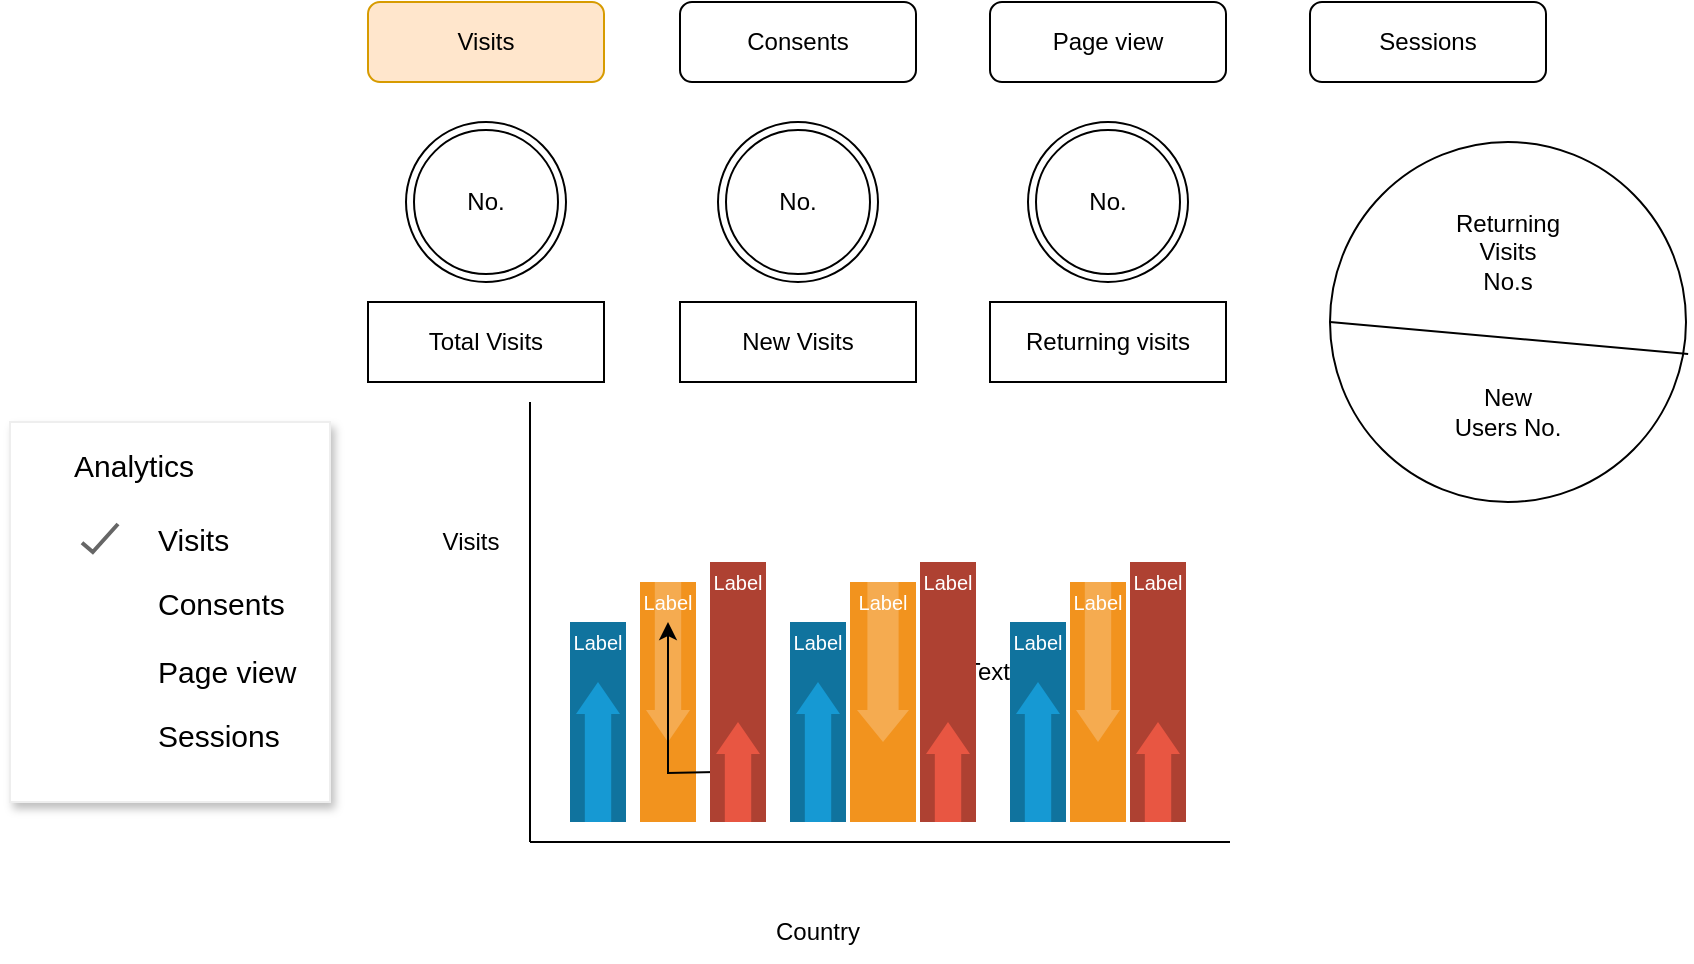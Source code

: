 <mxfile version="16.4.7" type="device" pages="4"><diagram id="qNLjuiY_S46q3vcU5yA_" name="Page-1"><mxGraphModel dx="1718" dy="482" grid="1" gridSize="10" guides="1" tooltips="1" connect="1" arrows="1" fold="1" page="1" pageScale="1" pageWidth="850" pageHeight="1100" math="0" shadow="0"><root><mxCell id="0"/><mxCell id="1" parent="0"/><mxCell id="T9dUqOHy1t84YRWEOzDS-6" value="Total Visits" style="rounded=0;whiteSpace=wrap;html=1;" parent="1" vertex="1"><mxGeometry x="129" y="190" width="118" height="40" as="geometry"/></mxCell><mxCell id="T9dUqOHy1t84YRWEOzDS-7" value="New Visits" style="rounded=0;whiteSpace=wrap;html=1;" parent="1" vertex="1"><mxGeometry x="285" y="190" width="118" height="40" as="geometry"/></mxCell><mxCell id="T9dUqOHy1t84YRWEOzDS-8" value="Returning visits" style="rounded=0;whiteSpace=wrap;html=1;" parent="1" vertex="1"><mxGeometry x="440" y="190" width="118" height="40" as="geometry"/></mxCell><mxCell id="T9dUqOHy1t84YRWEOzDS-22" value="Visits" style="rounded=1;whiteSpace=wrap;html=1;labelBackgroundColor=none;fillColor=#ffe6cc;strokeColor=#d79b00;" parent="1" vertex="1"><mxGeometry x="129" y="40" width="118" height="40" as="geometry"/></mxCell><mxCell id="T9dUqOHy1t84YRWEOzDS-23" value="Consents" style="rounded=1;whiteSpace=wrap;html=1;labelBackgroundColor=none;" parent="1" vertex="1"><mxGeometry x="285" y="40" width="118" height="40" as="geometry"/></mxCell><mxCell id="T9dUqOHy1t84YRWEOzDS-24" value="Page view" style="rounded=1;whiteSpace=wrap;html=1;labelBackgroundColor=none;" parent="1" vertex="1"><mxGeometry x="440" y="40" width="118" height="40" as="geometry"/></mxCell><mxCell id="T9dUqOHy1t84YRWEOzDS-25" value="Sessions" style="rounded=1;whiteSpace=wrap;html=1;labelBackgroundColor=none;" parent="1" vertex="1"><mxGeometry x="600" y="40" width="118" height="40" as="geometry"/></mxCell><mxCell id="T9dUqOHy1t84YRWEOzDS-64" value="" style="fillColor=#10739E;strokeColor=none;labelBackgroundColor=none;" parent="1" vertex="1"><mxGeometry x="230" y="350" width="28" height="100" as="geometry"/></mxCell><mxCell id="T9dUqOHy1t84YRWEOzDS-65" value="" style="shape=mxgraph.arrows2.arrow;dy=0.4;dx=16;notch=0;direction=north;fillColor=#1699D3;strokeColor=none;labelBackgroundColor=none;" parent="T9dUqOHy1t84YRWEOzDS-64" vertex="1"><mxGeometry x="3" y="30" width="22" height="70" as="geometry"/></mxCell><mxCell id="T9dUqOHy1t84YRWEOzDS-66" value="Label" style="text;html=1;align=center;verticalAlign=middle;whiteSpace=wrap;fontColor=#FFFFFF;fontSize=10;labelBackgroundColor=none;" parent="T9dUqOHy1t84YRWEOzDS-64" vertex="1"><mxGeometry width="28" height="20" as="geometry"/></mxCell><mxCell id="T9dUqOHy1t84YRWEOzDS-67" value="" style="fillColor=#F2931E;strokeColor=none;labelBackgroundColor=none;" parent="1" vertex="1"><mxGeometry x="265" y="330" width="28" height="120" as="geometry"/></mxCell><mxCell id="T9dUqOHy1t84YRWEOzDS-68" value="" style="shape=mxgraph.arrows2.arrow;dy=0.4;dx=16;notch=0;direction=south;fillColor=#F5AB50;strokeColor=none;labelBackgroundColor=none;" parent="T9dUqOHy1t84YRWEOzDS-67" vertex="1"><mxGeometry x="3" width="22" height="80" as="geometry"/></mxCell><mxCell id="T9dUqOHy1t84YRWEOzDS-69" value="Label" style="text;html=1;align=center;verticalAlign=middle;whiteSpace=wrap;fontColor=#FFFFFF;fontSize=10;labelBackgroundColor=none;" parent="T9dUqOHy1t84YRWEOzDS-67" vertex="1"><mxGeometry width="28" height="20" as="geometry"/></mxCell><mxCell id="T9dUqOHy1t84YRWEOzDS-79" value="" style="fillColor=#10739E;strokeColor=none;labelBackgroundColor=none;" parent="1" vertex="1"><mxGeometry x="230" y="350" width="28" height="100" as="geometry"/></mxCell><mxCell id="T9dUqOHy1t84YRWEOzDS-80" value="" style="shape=mxgraph.arrows2.arrow;dy=0.4;dx=16;notch=0;direction=north;fillColor=#1699D3;strokeColor=none;labelBackgroundColor=none;" parent="T9dUqOHy1t84YRWEOzDS-79" vertex="1"><mxGeometry x="3" y="30" width="22" height="70" as="geometry"/></mxCell><mxCell id="T9dUqOHy1t84YRWEOzDS-81" value="Label" style="text;html=1;align=center;verticalAlign=middle;whiteSpace=wrap;fontColor=#FFFFFF;fontSize=10;labelBackgroundColor=none;" parent="T9dUqOHy1t84YRWEOzDS-79" vertex="1"><mxGeometry width="28" height="20" as="geometry"/></mxCell><mxCell id="T9dUqOHy1t84YRWEOzDS-82" value="" style="fillColor=#F2931E;strokeColor=none;labelBackgroundColor=none;" parent="1" vertex="1"><mxGeometry x="265" y="330" width="28" height="120" as="geometry"/></mxCell><mxCell id="T9dUqOHy1t84YRWEOzDS-83" value="" style="shape=mxgraph.arrows2.arrow;dy=0.4;dx=16;notch=0;direction=south;fillColor=#F5AB50;strokeColor=none;labelBackgroundColor=none;" parent="T9dUqOHy1t84YRWEOzDS-82" vertex="1"><mxGeometry x="3" width="22" height="80" as="geometry"/></mxCell><mxCell id="T9dUqOHy1t84YRWEOzDS-84" value="Label" style="text;html=1;align=center;verticalAlign=middle;whiteSpace=wrap;fontColor=#FFFFFF;fontSize=10;labelBackgroundColor=none;" parent="T9dUqOHy1t84YRWEOzDS-82" vertex="1"><mxGeometry width="28" height="20" as="geometry"/></mxCell><mxCell id="T9dUqOHy1t84YRWEOzDS-94" value="" style="fillColor=#10739E;strokeColor=none;labelBackgroundColor=none;" parent="1" vertex="1"><mxGeometry x="340" y="350" width="28" height="100" as="geometry"/></mxCell><mxCell id="T9dUqOHy1t84YRWEOzDS-95" value="" style="shape=mxgraph.arrows2.arrow;dy=0.4;dx=16;notch=0;direction=north;fillColor=#1699D3;strokeColor=none;labelBackgroundColor=none;" parent="T9dUqOHy1t84YRWEOzDS-94" vertex="1"><mxGeometry x="3" y="30" width="22" height="70" as="geometry"/></mxCell><mxCell id="T9dUqOHy1t84YRWEOzDS-96" value="Label" style="text;html=1;align=center;verticalAlign=middle;whiteSpace=wrap;fontColor=#FFFFFF;fontSize=10;labelBackgroundColor=none;" parent="T9dUqOHy1t84YRWEOzDS-94" vertex="1"><mxGeometry width="28" height="20" as="geometry"/></mxCell><mxCell id="T9dUqOHy1t84YRWEOzDS-97" value="" style="fillColor=#F2931E;strokeColor=none;labelBackgroundColor=none;" parent="1" vertex="1"><mxGeometry x="370" y="330" width="33" height="120" as="geometry"/></mxCell><mxCell id="T9dUqOHy1t84YRWEOzDS-98" value="" style="shape=mxgraph.arrows2.arrow;dy=0.4;dx=16;notch=0;direction=south;fillColor=#F5AB50;strokeColor=none;labelBackgroundColor=none;" parent="T9dUqOHy1t84YRWEOzDS-97" vertex="1"><mxGeometry x="3.5" width="26" height="80" as="geometry"/></mxCell><mxCell id="T9dUqOHy1t84YRWEOzDS-99" value="Label" style="text;html=1;align=center;verticalAlign=middle;whiteSpace=wrap;fontColor=#FFFFFF;fontSize=10;labelBackgroundColor=none;" parent="T9dUqOHy1t84YRWEOzDS-97" vertex="1"><mxGeometry width="33" height="20" as="geometry"/></mxCell><mxCell id="T9dUqOHy1t84YRWEOzDS-130" value="" style="edgeStyle=orthogonalEdgeStyle;rounded=0;orthogonalLoop=1;jettySize=auto;html=1;" parent="1" target="T9dUqOHy1t84YRWEOzDS-84" edge="1"><mxGeometry relative="1" as="geometry"><mxPoint x="303" y="425" as="sourcePoint"/></mxGeometry></mxCell><mxCell id="T9dUqOHy1t84YRWEOzDS-132" value="" style="fillColor=#10739E;strokeColor=none;labelBackgroundColor=none;" parent="1" vertex="1"><mxGeometry x="450" y="350" width="28" height="100" as="geometry"/></mxCell><mxCell id="T9dUqOHy1t84YRWEOzDS-133" value="" style="shape=mxgraph.arrows2.arrow;dy=0.4;dx=16;notch=0;direction=north;fillColor=#1699D3;strokeColor=none;labelBackgroundColor=none;" parent="T9dUqOHy1t84YRWEOzDS-132" vertex="1"><mxGeometry x="3" y="30" width="22" height="70" as="geometry"/></mxCell><mxCell id="T9dUqOHy1t84YRWEOzDS-134" value="Label" style="text;html=1;align=center;verticalAlign=middle;whiteSpace=wrap;fontColor=#FFFFFF;fontSize=10;labelBackgroundColor=none;" parent="T9dUqOHy1t84YRWEOzDS-132" vertex="1"><mxGeometry width="28" height="20" as="geometry"/></mxCell><mxCell id="T9dUqOHy1t84YRWEOzDS-135" value="" style="fillColor=#F2931E;strokeColor=none;labelBackgroundColor=none;" parent="1" vertex="1"><mxGeometry x="480" y="330" width="28" height="120" as="geometry"/></mxCell><mxCell id="T9dUqOHy1t84YRWEOzDS-136" value="" style="shape=mxgraph.arrows2.arrow;dy=0.4;dx=16;notch=0;direction=south;fillColor=#F5AB50;strokeColor=none;labelBackgroundColor=none;" parent="T9dUqOHy1t84YRWEOzDS-135" vertex="1"><mxGeometry x="3" width="22" height="80" as="geometry"/></mxCell><mxCell id="T9dUqOHy1t84YRWEOzDS-137" value="Label" style="text;html=1;align=center;verticalAlign=middle;whiteSpace=wrap;fontColor=#FFFFFF;fontSize=10;labelBackgroundColor=none;" parent="T9dUqOHy1t84YRWEOzDS-135" vertex="1"><mxGeometry width="28" height="20" as="geometry"/></mxCell><mxCell id="T9dUqOHy1t84YRWEOzDS-147" value="" style="endArrow=none;html=1;rounded=0;" parent="1" edge="1"><mxGeometry width="50" height="50" relative="1" as="geometry"><mxPoint x="560" y="460" as="sourcePoint"/><mxPoint x="210" y="460" as="targetPoint"/></mxGeometry></mxCell><mxCell id="T9dUqOHy1t84YRWEOzDS-148" value="" style="endArrow=none;html=1;rounded=0;" parent="1" edge="1"><mxGeometry width="50" height="50" relative="1" as="geometry"><mxPoint x="210" y="460" as="sourcePoint"/><mxPoint x="210" y="240" as="targetPoint"/></mxGeometry></mxCell><mxCell id="T9dUqOHy1t84YRWEOzDS-149" value="Text" style="text;html=1;strokeColor=none;fillColor=none;align=center;verticalAlign=middle;whiteSpace=wrap;rounded=0;labelBackgroundColor=none;" parent="1" vertex="1"><mxGeometry x="410" y="360" width="58" height="30" as="geometry"/></mxCell><mxCell id="T9dUqOHy1t84YRWEOzDS-150" value="Visits" style="text;html=1;align=center;verticalAlign=middle;resizable=0;points=[];autosize=1;strokeColor=none;fillColor=none;" parent="1" vertex="1"><mxGeometry x="160" y="300" width="40" height="20" as="geometry"/></mxCell><mxCell id="T9dUqOHy1t84YRWEOzDS-152" value="Country" style="text;html=1;strokeColor=none;fillColor=none;align=center;verticalAlign=middle;whiteSpace=wrap;rounded=0;labelBackgroundColor=none;" parent="1" vertex="1"><mxGeometry x="325" y="490" width="58" height="30" as="geometry"/></mxCell><mxCell id="T9dUqOHy1t84YRWEOzDS-164" value="" style="fillColor=#AE4132;strokeColor=none;labelBackgroundColor=none;" parent="1" vertex="1"><mxGeometry x="300" y="320" width="28" height="130" as="geometry"/></mxCell><mxCell id="T9dUqOHy1t84YRWEOzDS-165" value="" style="shape=mxgraph.arrows2.arrow;dy=0.4;dx=16;notch=0;direction=north;fillColor=#E85642;strokeColor=none;labelBackgroundColor=none;" parent="T9dUqOHy1t84YRWEOzDS-164" vertex="1"><mxGeometry x="3" y="80" width="22" height="50" as="geometry"/></mxCell><mxCell id="T9dUqOHy1t84YRWEOzDS-166" value="Label" style="text;html=1;align=center;verticalAlign=middle;whiteSpace=wrap;fontColor=#FFFFFF;fontSize=10;labelBackgroundColor=none;" parent="T9dUqOHy1t84YRWEOzDS-164" vertex="1"><mxGeometry width="28" height="20" as="geometry"/></mxCell><mxCell id="T9dUqOHy1t84YRWEOzDS-173" value="" style="fillColor=#AE4132;strokeColor=none;labelBackgroundColor=none;" parent="1" vertex="1"><mxGeometry x="405" y="320" width="28" height="130" as="geometry"/></mxCell><mxCell id="T9dUqOHy1t84YRWEOzDS-174" value="" style="shape=mxgraph.arrows2.arrow;dy=0.4;dx=16;notch=0;direction=north;fillColor=#E85642;strokeColor=none;labelBackgroundColor=none;" parent="T9dUqOHy1t84YRWEOzDS-173" vertex="1"><mxGeometry x="3" y="80" width="22" height="50" as="geometry"/></mxCell><mxCell id="T9dUqOHy1t84YRWEOzDS-175" value="Label" style="text;html=1;align=center;verticalAlign=middle;whiteSpace=wrap;fontColor=#FFFFFF;fontSize=10;labelBackgroundColor=none;" parent="T9dUqOHy1t84YRWEOzDS-173" vertex="1"><mxGeometry width="28" height="20" as="geometry"/></mxCell><mxCell id="T9dUqOHy1t84YRWEOzDS-178" value="" style="fillColor=#AE4132;strokeColor=none;labelBackgroundColor=none;" parent="1" vertex="1"><mxGeometry x="510" y="320" width="28" height="130" as="geometry"/></mxCell><mxCell id="T9dUqOHy1t84YRWEOzDS-179" value="" style="shape=mxgraph.arrows2.arrow;dy=0.4;dx=16;notch=0;direction=north;fillColor=#E85642;strokeColor=none;labelBackgroundColor=none;" parent="T9dUqOHy1t84YRWEOzDS-178" vertex="1"><mxGeometry x="3" y="80" width="22" height="50" as="geometry"/></mxCell><mxCell id="T9dUqOHy1t84YRWEOzDS-180" value="Label" style="text;html=1;align=center;verticalAlign=middle;whiteSpace=wrap;fontColor=#FFFFFF;fontSize=10;labelBackgroundColor=none;" parent="T9dUqOHy1t84YRWEOzDS-178" vertex="1"><mxGeometry width="28" height="20" as="geometry"/></mxCell><mxCell id="YTB6PtDhyG6Cw8jRlW8O-1" value="" style="shape=rect;strokeColor=#eeeeee;fillColor=#ffffff;shadow=1;perimeter=none;rounded=0;" vertex="1" parent="1"><mxGeometry x="-50" y="250" width="160" height="190" as="geometry"/></mxCell><mxCell id="YTB6PtDhyG6Cw8jRlW8O-2" value="Analytics" style="text;verticalAlign=middle;fontSize=15;spacing=16;spacingLeft=16;resizeWidth=1;perimeter=none;rounded=0;" vertex="1" parent="YTB6PtDhyG6Cw8jRlW8O-1"><mxGeometry width="160" height="42" relative="1" as="geometry"/></mxCell><mxCell id="YTB6PtDhyG6Cw8jRlW8O-3" value="Visits" style="text;verticalAlign=middle;fontSize=15;spacingLeft=72;resizeWidth=1;perimeter=none;rounded=0;" vertex="1" parent="YTB6PtDhyG6Cw8jRlW8O-1"><mxGeometry width="160" height="32" relative="1" as="geometry"><mxPoint y="42" as="offset"/></mxGeometry></mxCell><mxCell id="YTB6PtDhyG6Cw8jRlW8O-4" value="" style="perimeter=none;dashed=0;shape=mxgraph.gmdl.check;fillColor=none;strokeWidth=2;strokeColor=#666666;rounded=0;" vertex="1" parent="YTB6PtDhyG6Cw8jRlW8O-3"><mxGeometry y="0.5" width="18" height="14" relative="1" as="geometry"><mxPoint x="36" y="-7" as="offset"/></mxGeometry></mxCell><mxCell id="YTB6PtDhyG6Cw8jRlW8O-5" value="Consents" style="text;verticalAlign=middle;fontSize=15;spacingLeft=72;resizeWidth=1;perimeter=none;rounded=0;" vertex="1" parent="YTB6PtDhyG6Cw8jRlW8O-1"><mxGeometry width="160" height="32" relative="1" as="geometry"><mxPoint y="74" as="offset"/></mxGeometry></mxCell><mxCell id="YTB6PtDhyG6Cw8jRlW8O-8" value="Sessions" style="text;verticalAlign=middle;fontSize=15;spacingLeft=72;resizeWidth=1;perimeter=none;rounded=0;" vertex="1" parent="YTB6PtDhyG6Cw8jRlW8O-1"><mxGeometry y="140" width="160" height="32" as="geometry"/></mxCell><mxCell id="YTB6PtDhyG6Cw8jRlW8O-9" value="Page view" style="text;verticalAlign=middle;fontSize=15;spacingLeft=72;resizeWidth=1;perimeter=none;rounded=0;" vertex="1" parent="YTB6PtDhyG6Cw8jRlW8O-1"><mxGeometry y="108" width="160" height="32" as="geometry"/></mxCell><mxCell id="YTB6PtDhyG6Cw8jRlW8O-10" value="No." style="ellipse;shape=doubleEllipse;whiteSpace=wrap;html=1;aspect=fixed;rounded=0;" vertex="1" parent="1"><mxGeometry x="148" y="100" width="80" height="80" as="geometry"/></mxCell><mxCell id="YTB6PtDhyG6Cw8jRlW8O-11" value="No." style="ellipse;shape=doubleEllipse;whiteSpace=wrap;html=1;aspect=fixed;rounded=0;" vertex="1" parent="1"><mxGeometry x="304" y="100" width="80" height="80" as="geometry"/></mxCell><mxCell id="YTB6PtDhyG6Cw8jRlW8O-12" value="No." style="ellipse;shape=doubleEllipse;whiteSpace=wrap;html=1;aspect=fixed;rounded=0;" vertex="1" parent="1"><mxGeometry x="459" y="100" width="80" height="80" as="geometry"/></mxCell><mxCell id="YTB6PtDhyG6Cw8jRlW8O-13" value="" style="group" vertex="1" connectable="0" parent="1"><mxGeometry x="610" y="110" width="178" height="180" as="geometry"/></mxCell><mxCell id="T9dUqOHy1t84YRWEOzDS-10" value="" style="ellipse;whiteSpace=wrap;html=1;aspect=fixed;labelBackgroundColor=none;" parent="YTB6PtDhyG6Cw8jRlW8O-13" vertex="1"><mxGeometry width="178" height="180" as="geometry"/></mxCell><mxCell id="T9dUqOHy1t84YRWEOzDS-36" value="New Users No." style="text;html=1;strokeColor=none;fillColor=none;align=center;verticalAlign=middle;whiteSpace=wrap;rounded=0;labelBackgroundColor=none;" parent="YTB6PtDhyG6Cw8jRlW8O-13" vertex="1"><mxGeometry x="60" y="120" width="58" height="30" as="geometry"/></mxCell><mxCell id="T9dUqOHy1t84YRWEOzDS-37" value="Returning Visits&lt;br&gt;No.s" style="text;html=1;strokeColor=none;fillColor=none;align=center;verticalAlign=middle;whiteSpace=wrap;rounded=0;labelBackgroundColor=none;" parent="YTB6PtDhyG6Cw8jRlW8O-13" vertex="1"><mxGeometry x="60" y="40" width="58" height="30" as="geometry"/></mxCell><mxCell id="T9dUqOHy1t84YRWEOzDS-40" value="" style="endArrow=none;html=1;rounded=0;entryX=1.006;entryY=0.589;entryDx=0;entryDy=0;entryPerimeter=0;exitX=0;exitY=0.5;exitDx=0;exitDy=0;" parent="YTB6PtDhyG6Cw8jRlW8O-13" source="T9dUqOHy1t84YRWEOzDS-10" target="T9dUqOHy1t84YRWEOzDS-10" edge="1"><mxGeometry width="50" height="50" relative="1" as="geometry"><mxPoint x="390" y="290" as="sourcePoint"/><mxPoint x="440" y="240" as="targetPoint"/></mxGeometry></mxCell></root></mxGraphModel></diagram><diagram id="ZAoLMe7W4hAcw7_KNzYi" name="Page-2"><mxGraphModel dx="868" dy="482" grid="1" gridSize="10" guides="1" tooltips="1" connect="1" arrows="1" fold="1" page="1" pageScale="1" pageWidth="850" pageHeight="1100" math="0" shadow="0"><root><mxCell id="R5THdqjKvdH-EmwEiJWY-0"/><mxCell id="R5THdqjKvdH-EmwEiJWY-1" parent="R5THdqjKvdH-EmwEiJWY-0"/><mxCell id="R5THdqjKvdH-EmwEiJWY-3" value="Total Consent Asked" style="rounded=0;whiteSpace=wrap;html=1;" parent="R5THdqjKvdH-EmwEiJWY-1" vertex="1"><mxGeometry x="390" y="280" width="118" height="40" as="geometry"/></mxCell><mxCell id="R5THdqjKvdH-EmwEiJWY-4" value="Accepted" style="rounded=0;whiteSpace=wrap;html=1;" parent="R5THdqjKvdH-EmwEiJWY-1" vertex="1"><mxGeometry x="555" y="280" width="118" height="40" as="geometry"/></mxCell><mxCell id="R5THdqjKvdH-EmwEiJWY-5" value="Rejected" style="rounded=0;whiteSpace=wrap;html=1;" parent="R5THdqjKvdH-EmwEiJWY-1" vertex="1"><mxGeometry x="710" y="280" width="118" height="40" as="geometry"/></mxCell><mxCell id="R5THdqjKvdH-EmwEiJWY-6" value="" style="ellipse;whiteSpace=wrap;html=1;aspect=fixed;labelBackgroundColor=none;" parent="R5THdqjKvdH-EmwEiJWY-1" vertex="1"><mxGeometry x="850" y="350" width="178" height="180" as="geometry"/></mxCell><mxCell id="R5THdqjKvdH-EmwEiJWY-7" value="Visits" style="rounded=1;whiteSpace=wrap;html=1;labelBackgroundColor=none;" parent="R5THdqjKvdH-EmwEiJWY-1" vertex="1"><mxGeometry x="390" y="110" width="118" height="40" as="geometry"/></mxCell><mxCell id="R5THdqjKvdH-EmwEiJWY-8" value="Consents" style="rounded=1;whiteSpace=wrap;html=1;labelBackgroundColor=none;fillColor=#ffe6cc;strokeColor=#d79b00;" parent="R5THdqjKvdH-EmwEiJWY-1" vertex="1"><mxGeometry x="550" y="110" width="118" height="40" as="geometry"/></mxCell><mxCell id="R5THdqjKvdH-EmwEiJWY-9" value="Page view" style="rounded=1;whiteSpace=wrap;html=1;labelBackgroundColor=none;" parent="R5THdqjKvdH-EmwEiJWY-1" vertex="1"><mxGeometry x="710" y="110" width="118" height="40" as="geometry"/></mxCell><mxCell id="R5THdqjKvdH-EmwEiJWY-10" value="Sessions" style="rounded=1;whiteSpace=wrap;html=1;labelBackgroundColor=none;" parent="R5THdqjKvdH-EmwEiJWY-1" vertex="1"><mxGeometry x="870" y="110" width="118" height="40" as="geometry"/></mxCell><mxCell id="R5THdqjKvdH-EmwEiJWY-11" value="Bounced" style="text;html=1;strokeColor=none;fillColor=none;align=center;verticalAlign=middle;whiteSpace=wrap;rounded=0;labelBackgroundColor=none;" parent="R5THdqjKvdH-EmwEiJWY-1" vertex="1"><mxGeometry x="920" y="490" width="58" height="30" as="geometry"/></mxCell><mxCell id="R5THdqjKvdH-EmwEiJWY-12" value="Accepted" style="text;html=1;strokeColor=none;fillColor=none;align=center;verticalAlign=middle;whiteSpace=wrap;rounded=0;labelBackgroundColor=none;" parent="R5THdqjKvdH-EmwEiJWY-1" vertex="1"><mxGeometry x="910" y="360" width="58" height="30" as="geometry"/></mxCell><mxCell id="R5THdqjKvdH-EmwEiJWY-13" value="" style="endArrow=none;html=1;rounded=0;entryX=1.006;entryY=0.589;entryDx=0;entryDy=0;entryPerimeter=0;exitX=0;exitY=0.5;exitDx=0;exitDy=0;" parent="R5THdqjKvdH-EmwEiJWY-1" source="R5THdqjKvdH-EmwEiJWY-6" target="R5THdqjKvdH-EmwEiJWY-6" edge="1"><mxGeometry width="50" height="50" relative="1" as="geometry"><mxPoint x="660" y="530" as="sourcePoint"/><mxPoint x="710" y="480" as="targetPoint"/></mxGeometry></mxCell><mxCell id="R5THdqjKvdH-EmwEiJWY-14" value="" style="fillColor=#10739E;strokeColor=none;labelBackgroundColor=none;" parent="R5THdqjKvdH-EmwEiJWY-1" vertex="1"><mxGeometry x="470" y="449.5" width="28" height="100" as="geometry"/></mxCell><mxCell id="R5THdqjKvdH-EmwEiJWY-15" value="" style="shape=mxgraph.arrows2.arrow;dy=0.4;dx=16;notch=0;direction=north;fillColor=#1699D3;strokeColor=none;labelBackgroundColor=none;" parent="R5THdqjKvdH-EmwEiJWY-14" vertex="1"><mxGeometry x="3" y="30" width="22" height="70" as="geometry"/></mxCell><mxCell id="R5THdqjKvdH-EmwEiJWY-16" value="Label" style="text;html=1;align=center;verticalAlign=middle;whiteSpace=wrap;fontColor=#FFFFFF;fontSize=10;labelBackgroundColor=none;" parent="R5THdqjKvdH-EmwEiJWY-14" vertex="1"><mxGeometry width="28" height="20" as="geometry"/></mxCell><mxCell id="R5THdqjKvdH-EmwEiJWY-17" value="" style="fillColor=#F2931E;strokeColor=none;labelBackgroundColor=none;" parent="R5THdqjKvdH-EmwEiJWY-1" vertex="1"><mxGeometry x="505" y="429.5" width="28" height="120" as="geometry"/></mxCell><mxCell id="R5THdqjKvdH-EmwEiJWY-18" value="" style="shape=mxgraph.arrows2.arrow;dy=0.4;dx=16;notch=0;direction=south;fillColor=#F5AB50;strokeColor=none;labelBackgroundColor=none;" parent="R5THdqjKvdH-EmwEiJWY-17" vertex="1"><mxGeometry x="3" width="22" height="80" as="geometry"/></mxCell><mxCell id="R5THdqjKvdH-EmwEiJWY-19" value="Label" style="text;html=1;align=center;verticalAlign=middle;whiteSpace=wrap;fontColor=#FFFFFF;fontSize=10;labelBackgroundColor=none;" parent="R5THdqjKvdH-EmwEiJWY-17" vertex="1"><mxGeometry width="28" height="20" as="geometry"/></mxCell><mxCell id="R5THdqjKvdH-EmwEiJWY-20" value="" style="fillColor=#10739E;strokeColor=none;labelBackgroundColor=none;" parent="R5THdqjKvdH-EmwEiJWY-1" vertex="1"><mxGeometry x="470" y="449.5" width="28" height="100" as="geometry"/></mxCell><mxCell id="R5THdqjKvdH-EmwEiJWY-21" value="" style="shape=mxgraph.arrows2.arrow;dy=0.4;dx=16;notch=0;direction=north;fillColor=#1699D3;strokeColor=none;labelBackgroundColor=none;" parent="R5THdqjKvdH-EmwEiJWY-20" vertex="1"><mxGeometry x="3" y="30" width="22" height="70" as="geometry"/></mxCell><mxCell id="R5THdqjKvdH-EmwEiJWY-22" value="Label" style="text;html=1;align=center;verticalAlign=middle;whiteSpace=wrap;fontColor=#FFFFFF;fontSize=10;labelBackgroundColor=none;" parent="R5THdqjKvdH-EmwEiJWY-20" vertex="1"><mxGeometry width="28" height="20" as="geometry"/></mxCell><mxCell id="R5THdqjKvdH-EmwEiJWY-23" value="" style="fillColor=#F2931E;strokeColor=none;labelBackgroundColor=none;" parent="R5THdqjKvdH-EmwEiJWY-1" vertex="1"><mxGeometry x="505" y="429.5" width="28" height="120" as="geometry"/></mxCell><mxCell id="R5THdqjKvdH-EmwEiJWY-24" value="" style="shape=mxgraph.arrows2.arrow;dy=0.4;dx=16;notch=0;direction=south;fillColor=#F5AB50;strokeColor=none;labelBackgroundColor=none;" parent="R5THdqjKvdH-EmwEiJWY-23" vertex="1"><mxGeometry x="3" width="22" height="80" as="geometry"/></mxCell><mxCell id="R5THdqjKvdH-EmwEiJWY-25" value="Label" style="text;html=1;align=center;verticalAlign=middle;whiteSpace=wrap;fontColor=#FFFFFF;fontSize=10;labelBackgroundColor=none;" parent="R5THdqjKvdH-EmwEiJWY-23" vertex="1"><mxGeometry width="28" height="20" as="geometry"/></mxCell><mxCell id="R5THdqjKvdH-EmwEiJWY-26" value="" style="fillColor=#10739E;strokeColor=none;labelBackgroundColor=none;" parent="R5THdqjKvdH-EmwEiJWY-1" vertex="1"><mxGeometry x="580" y="449.5" width="30" height="100" as="geometry"/></mxCell><mxCell id="R5THdqjKvdH-EmwEiJWY-27" value="" style="shape=mxgraph.arrows2.arrow;dy=0.4;dx=16;notch=0;direction=north;fillColor=#1699D3;strokeColor=none;labelBackgroundColor=none;" parent="R5THdqjKvdH-EmwEiJWY-26" vertex="1"><mxGeometry x="3.214" y="30" width="23.571" height="70" as="geometry"/></mxCell><mxCell id="R5THdqjKvdH-EmwEiJWY-28" value="Label" style="text;html=1;align=center;verticalAlign=middle;whiteSpace=wrap;fontColor=#FFFFFF;fontSize=10;labelBackgroundColor=none;" parent="R5THdqjKvdH-EmwEiJWY-26" vertex="1"><mxGeometry width="30" height="20" as="geometry"/></mxCell><mxCell id="R5THdqjKvdH-EmwEiJWY-29" value="" style="fillColor=#F2931E;strokeColor=none;labelBackgroundColor=none;" parent="R5THdqjKvdH-EmwEiJWY-1" vertex="1"><mxGeometry x="610" y="429.5" width="33" height="120" as="geometry"/></mxCell><mxCell id="R5THdqjKvdH-EmwEiJWY-30" value="" style="shape=mxgraph.arrows2.arrow;dy=0.4;dx=16;notch=0;direction=south;fillColor=#F5AB50;strokeColor=none;labelBackgroundColor=none;" parent="R5THdqjKvdH-EmwEiJWY-29" vertex="1"><mxGeometry x="3.5" width="26" height="80" as="geometry"/></mxCell><mxCell id="R5THdqjKvdH-EmwEiJWY-31" value="Label" style="text;html=1;align=center;verticalAlign=middle;whiteSpace=wrap;fontColor=#FFFFFF;fontSize=10;labelBackgroundColor=none;" parent="R5THdqjKvdH-EmwEiJWY-29" vertex="1"><mxGeometry width="33" height="20" as="geometry"/></mxCell><mxCell id="R5THdqjKvdH-EmwEiJWY-32" value="" style="edgeStyle=orthogonalEdgeStyle;rounded=0;orthogonalLoop=1;jettySize=auto;html=1;" parent="R5THdqjKvdH-EmwEiJWY-1" target="R5THdqjKvdH-EmwEiJWY-25" edge="1"><mxGeometry relative="1" as="geometry"><mxPoint x="543.0" y="524.5" as="sourcePoint"/></mxGeometry></mxCell><mxCell id="R5THdqjKvdH-EmwEiJWY-33" value="" style="fillColor=#10739E;strokeColor=none;labelBackgroundColor=none;" parent="R5THdqjKvdH-EmwEiJWY-1" vertex="1"><mxGeometry x="690" y="449.5" width="28" height="100" as="geometry"/></mxCell><mxCell id="R5THdqjKvdH-EmwEiJWY-34" value="" style="shape=mxgraph.arrows2.arrow;dy=0.4;dx=16;notch=0;direction=north;fillColor=#1699D3;strokeColor=none;labelBackgroundColor=none;" parent="R5THdqjKvdH-EmwEiJWY-33" vertex="1"><mxGeometry x="3" y="30" width="22" height="70" as="geometry"/></mxCell><mxCell id="R5THdqjKvdH-EmwEiJWY-35" value="Label" style="text;html=1;align=center;verticalAlign=middle;whiteSpace=wrap;fontColor=#FFFFFF;fontSize=10;labelBackgroundColor=none;" parent="R5THdqjKvdH-EmwEiJWY-33" vertex="1"><mxGeometry width="28" height="20" as="geometry"/></mxCell><mxCell id="R5THdqjKvdH-EmwEiJWY-36" value="" style="fillColor=#F2931E;strokeColor=none;labelBackgroundColor=none;" parent="R5THdqjKvdH-EmwEiJWY-1" vertex="1"><mxGeometry x="720" y="429.5" width="28" height="120" as="geometry"/></mxCell><mxCell id="R5THdqjKvdH-EmwEiJWY-37" value="" style="shape=mxgraph.arrows2.arrow;dy=0.4;dx=16;notch=0;direction=south;fillColor=#F5AB50;strokeColor=none;labelBackgroundColor=none;" parent="R5THdqjKvdH-EmwEiJWY-36" vertex="1"><mxGeometry x="3" width="22" height="80" as="geometry"/></mxCell><mxCell id="R5THdqjKvdH-EmwEiJWY-38" value="Label" style="text;html=1;align=center;verticalAlign=middle;whiteSpace=wrap;fontColor=#FFFFFF;fontSize=10;labelBackgroundColor=none;" parent="R5THdqjKvdH-EmwEiJWY-36" vertex="1"><mxGeometry width="28" height="20" as="geometry"/></mxCell><mxCell id="R5THdqjKvdH-EmwEiJWY-39" value="" style="endArrow=none;html=1;rounded=0;" parent="R5THdqjKvdH-EmwEiJWY-1" edge="1"><mxGeometry width="50" height="50" relative="1" as="geometry"><mxPoint x="800" y="559.5" as="sourcePoint"/><mxPoint x="450" y="559.5" as="targetPoint"/></mxGeometry></mxCell><mxCell id="R5THdqjKvdH-EmwEiJWY-40" value="" style="endArrow=none;html=1;rounded=0;" parent="R5THdqjKvdH-EmwEiJWY-1" edge="1"><mxGeometry width="50" height="50" relative="1" as="geometry"><mxPoint x="450" y="559.5" as="sourcePoint"/><mxPoint x="450" y="339.5" as="targetPoint"/></mxGeometry></mxCell><mxCell id="R5THdqjKvdH-EmwEiJWY-42" value="Consents" style="text;html=1;align=center;verticalAlign=middle;resizable=0;points=[];autosize=1;strokeColor=none;fillColor=none;" parent="R5THdqjKvdH-EmwEiJWY-1" vertex="1"><mxGeometry x="385" y="440" width="70" height="20" as="geometry"/></mxCell><mxCell id="R5THdqjKvdH-EmwEiJWY-43" value="" style="fillColor=#AE4132;strokeColor=none;labelBackgroundColor=none;" parent="R5THdqjKvdH-EmwEiJWY-1" vertex="1"><mxGeometry x="540" y="419.5" width="28" height="130" as="geometry"/></mxCell><mxCell id="R5THdqjKvdH-EmwEiJWY-44" value="" style="shape=mxgraph.arrows2.arrow;dy=0.4;dx=16;notch=0;direction=north;fillColor=#E85642;strokeColor=none;labelBackgroundColor=none;" parent="R5THdqjKvdH-EmwEiJWY-43" vertex="1"><mxGeometry x="3" y="80" width="22" height="50" as="geometry"/></mxCell><mxCell id="R5THdqjKvdH-EmwEiJWY-45" value="Label" style="text;html=1;align=center;verticalAlign=middle;whiteSpace=wrap;fontColor=#FFFFFF;fontSize=10;labelBackgroundColor=none;" parent="R5THdqjKvdH-EmwEiJWY-43" vertex="1"><mxGeometry width="28" height="20" as="geometry"/></mxCell><mxCell id="R5THdqjKvdH-EmwEiJWY-46" value="" style="fillColor=#AE4132;strokeColor=none;labelBackgroundColor=none;" parent="R5THdqjKvdH-EmwEiJWY-1" vertex="1"><mxGeometry x="645" y="419.5" width="28" height="130" as="geometry"/></mxCell><mxCell id="R5THdqjKvdH-EmwEiJWY-47" value="" style="shape=mxgraph.arrows2.arrow;dy=0.4;dx=16;notch=0;direction=north;fillColor=#E85642;strokeColor=none;labelBackgroundColor=none;" parent="R5THdqjKvdH-EmwEiJWY-46" vertex="1"><mxGeometry y="70" width="25" height="60" as="geometry"/></mxCell><mxCell id="R5THdqjKvdH-EmwEiJWY-48" value="Label" style="text;html=1;align=center;verticalAlign=middle;whiteSpace=wrap;fontColor=#FFFFFF;fontSize=10;labelBackgroundColor=none;" parent="R5THdqjKvdH-EmwEiJWY-46" vertex="1"><mxGeometry width="28" height="20" as="geometry"/></mxCell><mxCell id="R5THdqjKvdH-EmwEiJWY-49" value="" style="fillColor=#AE4132;strokeColor=none;labelBackgroundColor=none;" parent="R5THdqjKvdH-EmwEiJWY-1" vertex="1"><mxGeometry x="750" y="419.5" width="28" height="130" as="geometry"/></mxCell><mxCell id="R5THdqjKvdH-EmwEiJWY-50" value="" style="shape=mxgraph.arrows2.arrow;dy=0.4;dx=16;notch=0;direction=north;fillColor=#E85642;strokeColor=none;labelBackgroundColor=none;" parent="R5THdqjKvdH-EmwEiJWY-49" vertex="1"><mxGeometry x="3" y="80" width="22" height="50" as="geometry"/></mxCell><mxCell id="R5THdqjKvdH-EmwEiJWY-51" value="Label" style="text;html=1;align=center;verticalAlign=middle;whiteSpace=wrap;fontColor=#FFFFFF;fontSize=10;labelBackgroundColor=none;" parent="R5THdqjKvdH-EmwEiJWY-49" vertex="1"><mxGeometry width="28" height="20" as="geometry"/></mxCell><mxCell id="R5THdqjKvdH-EmwEiJWY-52" value="Bounced" style="rounded=0;whiteSpace=wrap;html=1;" parent="R5THdqjKvdH-EmwEiJWY-1" vertex="1"><mxGeometry x="880" y="280" width="118" height="40" as="geometry"/></mxCell><mxCell id="R5THdqjKvdH-EmwEiJWY-55" value="Country" style="text;html=1;strokeColor=none;fillColor=none;align=center;verticalAlign=middle;whiteSpace=wrap;rounded=0;labelBackgroundColor=none;" parent="R5THdqjKvdH-EmwEiJWY-1" vertex="1"><mxGeometry x="579" y="580" width="60" height="30" as="geometry"/></mxCell><mxCell id="R5THdqjKvdH-EmwEiJWY-56" value="" style="endArrow=none;html=1;rounded=0;entryX=0.938;entryY=0.783;entryDx=0;entryDy=0;entryPerimeter=0;exitX=0.028;exitY=0.667;exitDx=0;exitDy=0;exitPerimeter=0;" parent="R5THdqjKvdH-EmwEiJWY-1" source="R5THdqjKvdH-EmwEiJWY-6" target="R5THdqjKvdH-EmwEiJWY-6" edge="1"><mxGeometry width="50" height="50" relative="1" as="geometry"><mxPoint x="640" y="420" as="sourcePoint"/><mxPoint x="690" y="370" as="targetPoint"/></mxGeometry></mxCell><mxCell id="R5THdqjKvdH-EmwEiJWY-57" value="Text" style="text;html=1;strokeColor=none;fillColor=none;align=center;verticalAlign=middle;whiteSpace=wrap;rounded=0;labelBackgroundColor=none;" parent="R5THdqjKvdH-EmwEiJWY-1" vertex="1"><mxGeometry x="630" y="380" width="60" height="30" as="geometry"/></mxCell><mxCell id="R5THdqjKvdH-EmwEiJWY-58" value="Text" style="text;html=1;strokeColor=none;fillColor=none;align=center;verticalAlign=middle;whiteSpace=wrap;rounded=0;labelBackgroundColor=none;" parent="R5THdqjKvdH-EmwEiJWY-1" vertex="1"><mxGeometry x="630" y="380" width="60" height="30" as="geometry"/></mxCell><mxCell id="R5THdqjKvdH-EmwEiJWY-59" value="Rejected" style="text;html=1;strokeColor=none;fillColor=none;align=center;verticalAlign=middle;whiteSpace=wrap;rounded=0;labelBackgroundColor=none;" parent="R5THdqjKvdH-EmwEiJWY-1" vertex="1"><mxGeometry x="918" y="449.5" width="60" height="30" as="geometry"/></mxCell><mxCell id="fGDBy9YixewD6FNVZSQD-0" value="" style="shape=rect;strokeColor=#eeeeee;fillColor=#ffffff;shadow=1;perimeter=none;rounded=0;" vertex="1" parent="R5THdqjKvdH-EmwEiJWY-1"><mxGeometry x="210" y="259.5" width="160" height="190" as="geometry"/></mxCell><mxCell id="fGDBy9YixewD6FNVZSQD-1" value="Analytics" style="text;verticalAlign=middle;fontSize=15;spacing=16;spacingLeft=16;resizeWidth=1;perimeter=none;rounded=0;" vertex="1" parent="fGDBy9YixewD6FNVZSQD-0"><mxGeometry width="160" height="42" relative="1" as="geometry"/></mxCell><mxCell id="fGDBy9YixewD6FNVZSQD-2" value="Consents" style="text;verticalAlign=middle;fontSize=15;spacingLeft=72;resizeWidth=1;perimeter=none;rounded=0;" vertex="1" parent="fGDBy9YixewD6FNVZSQD-0"><mxGeometry width="160" height="32" relative="1" as="geometry"><mxPoint y="76" as="offset"/></mxGeometry></mxCell><mxCell id="fGDBy9YixewD6FNVZSQD-3" value="" style="perimeter=none;dashed=0;shape=mxgraph.gmdl.check;fillColor=none;strokeWidth=2;strokeColor=#666666;rounded=0;" vertex="1" parent="fGDBy9YixewD6FNVZSQD-2"><mxGeometry y="0.5" width="18" height="14" relative="1" as="geometry"><mxPoint x="36" y="-7" as="offset"/></mxGeometry></mxCell><mxCell id="fGDBy9YixewD6FNVZSQD-4" value="Visits" style="text;verticalAlign=middle;fontSize=15;spacingLeft=72;resizeWidth=1;perimeter=none;rounded=0;" vertex="1" parent="fGDBy9YixewD6FNVZSQD-0"><mxGeometry width="160" height="32" relative="1" as="geometry"><mxPoint y="41" as="offset"/></mxGeometry></mxCell><mxCell id="fGDBy9YixewD6FNVZSQD-5" value="Sessions" style="text;verticalAlign=middle;fontSize=15;spacingLeft=72;resizeWidth=1;perimeter=none;rounded=0;" vertex="1" parent="fGDBy9YixewD6FNVZSQD-0"><mxGeometry y="140" width="160" height="32" as="geometry"/></mxCell><mxCell id="fGDBy9YixewD6FNVZSQD-6" value="Page view" style="text;verticalAlign=middle;fontSize=15;spacingLeft=72;resizeWidth=1;perimeter=none;rounded=0;" vertex="1" parent="fGDBy9YixewD6FNVZSQD-0"><mxGeometry y="108" width="160" height="32" as="geometry"/></mxCell><mxCell id="ksVHhlzzGO9HZqdGQt8Q-0" value="No." style="ellipse;shape=doubleEllipse;whiteSpace=wrap;html=1;aspect=fixed;rounded=0;" vertex="1" parent="R5THdqjKvdH-EmwEiJWY-1"><mxGeometry x="409" y="179.5" width="80" height="80" as="geometry"/></mxCell><mxCell id="ksVHhlzzGO9HZqdGQt8Q-1" value="No." style="ellipse;shape=doubleEllipse;whiteSpace=wrap;html=1;aspect=fixed;rounded=0;" vertex="1" parent="R5THdqjKvdH-EmwEiJWY-1"><mxGeometry x="574" y="179.5" width="80" height="80" as="geometry"/></mxCell><mxCell id="ksVHhlzzGO9HZqdGQt8Q-2" value="No." style="ellipse;shape=doubleEllipse;whiteSpace=wrap;html=1;aspect=fixed;rounded=0;" vertex="1" parent="R5THdqjKvdH-EmwEiJWY-1"><mxGeometry x="729" y="179.5" width="80" height="80" as="geometry"/></mxCell><mxCell id="ksVHhlzzGO9HZqdGQt8Q-3" value="No." style="ellipse;shape=doubleEllipse;whiteSpace=wrap;html=1;aspect=fixed;rounded=0;" vertex="1" parent="R5THdqjKvdH-EmwEiJWY-1"><mxGeometry x="889" y="179.5" width="80" height="80" as="geometry"/></mxCell></root></mxGraphModel></diagram><diagram id="7CmWY54n4JhNa_5n1BuP" name="Page-3"><mxGraphModel dx="868" dy="482" grid="1" gridSize="10" guides="1" tooltips="1" connect="1" arrows="1" fold="1" page="1" pageScale="1" pageWidth="850" pageHeight="1100" math="0" shadow="0"><root><mxCell id="Fehu4NiX42QVoAnroPgY-0"/><mxCell id="Fehu4NiX42QVoAnroPgY-1" parent="Fehu4NiX42QVoAnroPgY-0"/><mxCell id="Fehu4NiX42QVoAnroPgY-2" value="Analytics" style="rounded=0;whiteSpace=wrap;html=1;" parent="Fehu4NiX42QVoAnroPgY-1" vertex="1"><mxGeometry x="370" y="520" width="88" height="50" as="geometry"/></mxCell><mxCell id="Fehu4NiX42QVoAnroPgY-3" value="Total Page View" style="rounded=0;whiteSpace=wrap;html=1;" parent="Fehu4NiX42QVoAnroPgY-1" vertex="1"><mxGeometry x="490" y="290" width="118" height="40" as="geometry"/></mxCell><mxCell id="Fehu4NiX42QVoAnroPgY-4" value="Page View with&amp;nbsp; Consent" style="rounded=0;whiteSpace=wrap;html=1;" parent="Fehu4NiX42QVoAnroPgY-1" vertex="1"><mxGeometry x="645" y="290" width="118" height="40" as="geometry"/></mxCell><mxCell id="Fehu4NiX42QVoAnroPgY-5" value="Page viewed without Consent" style="rounded=0;whiteSpace=wrap;html=1;" parent="Fehu4NiX42QVoAnroPgY-1" vertex="1"><mxGeometry x="800" y="290" width="118" height="40" as="geometry"/></mxCell><mxCell id="Fehu4NiX42QVoAnroPgY-6" value="" style="ellipse;whiteSpace=wrap;html=1;aspect=fixed;labelBackgroundColor=none;" parent="Fehu4NiX42QVoAnroPgY-1" vertex="1"><mxGeometry x="940" y="350" width="178" height="180" as="geometry"/></mxCell><mxCell id="Fehu4NiX42QVoAnroPgY-7" value="Visits" style="rounded=1;whiteSpace=wrap;html=1;labelBackgroundColor=none;" parent="Fehu4NiX42QVoAnroPgY-1" vertex="1"><mxGeometry x="480" y="110" width="118" height="40" as="geometry"/></mxCell><mxCell id="Fehu4NiX42QVoAnroPgY-8" value="Consents" style="rounded=1;whiteSpace=wrap;html=1;labelBackgroundColor=none;" parent="Fehu4NiX42QVoAnroPgY-1" vertex="1"><mxGeometry x="640" y="110" width="118" height="40" as="geometry"/></mxCell><mxCell id="Fehu4NiX42QVoAnroPgY-9" value="Page view" style="rounded=1;whiteSpace=wrap;html=1;labelBackgroundColor=none;fillColor=#ffe6cc;strokeColor=#d79b00;" parent="Fehu4NiX42QVoAnroPgY-1" vertex="1"><mxGeometry x="800" y="110" width="118" height="40" as="geometry"/></mxCell><mxCell id="Fehu4NiX42QVoAnroPgY-10" value="Sessions" style="rounded=1;whiteSpace=wrap;html=1;labelBackgroundColor=none;" parent="Fehu4NiX42QVoAnroPgY-1" vertex="1"><mxGeometry x="960" y="110" width="118" height="40" as="geometry"/></mxCell><mxCell id="Fehu4NiX42QVoAnroPgY-11" value="Bounced" style="text;html=1;strokeColor=none;fillColor=none;align=center;verticalAlign=middle;whiteSpace=wrap;rounded=0;labelBackgroundColor=none;" parent="Fehu4NiX42QVoAnroPgY-1" vertex="1"><mxGeometry x="1010" y="490" width="58" height="30" as="geometry"/></mxCell><mxCell id="Fehu4NiX42QVoAnroPgY-12" value="Positive viewed" style="text;html=1;strokeColor=none;fillColor=none;align=center;verticalAlign=middle;whiteSpace=wrap;rounded=0;labelBackgroundColor=none;" parent="Fehu4NiX42QVoAnroPgY-1" vertex="1"><mxGeometry x="1000" y="360" width="58" height="30" as="geometry"/></mxCell><mxCell id="Fehu4NiX42QVoAnroPgY-13" value="" style="endArrow=none;html=1;rounded=0;entryX=1.006;entryY=0.589;entryDx=0;entryDy=0;entryPerimeter=0;exitX=0;exitY=0.5;exitDx=0;exitDy=0;" parent="Fehu4NiX42QVoAnroPgY-1" source="Fehu4NiX42QVoAnroPgY-6" target="Fehu4NiX42QVoAnroPgY-6" edge="1"><mxGeometry width="50" height="50" relative="1" as="geometry"><mxPoint x="750" y="530" as="sourcePoint"/><mxPoint x="800" y="480" as="targetPoint"/></mxGeometry></mxCell><mxCell id="Fehu4NiX42QVoAnroPgY-14" value="" style="fillColor=#10739E;strokeColor=none;labelBackgroundColor=none;" parent="Fehu4NiX42QVoAnroPgY-1" vertex="1"><mxGeometry x="560" y="449.5" width="28" height="100" as="geometry"/></mxCell><mxCell id="Fehu4NiX42QVoAnroPgY-15" value="" style="shape=mxgraph.arrows2.arrow;dy=0.4;dx=16;notch=0;direction=north;fillColor=#1699D3;strokeColor=none;labelBackgroundColor=none;" parent="Fehu4NiX42QVoAnroPgY-14" vertex="1"><mxGeometry x="3" y="30" width="22" height="70" as="geometry"/></mxCell><mxCell id="Fehu4NiX42QVoAnroPgY-16" value="Label" style="text;html=1;align=center;verticalAlign=middle;whiteSpace=wrap;fontColor=#FFFFFF;fontSize=10;labelBackgroundColor=none;" parent="Fehu4NiX42QVoAnroPgY-14" vertex="1"><mxGeometry width="28" height="20" as="geometry"/></mxCell><mxCell id="Fehu4NiX42QVoAnroPgY-17" value="" style="fillColor=#F2931E;strokeColor=none;labelBackgroundColor=none;" parent="Fehu4NiX42QVoAnroPgY-1" vertex="1"><mxGeometry x="595" y="429.5" width="28" height="120" as="geometry"/></mxCell><mxCell id="Fehu4NiX42QVoAnroPgY-18" value="" style="shape=mxgraph.arrows2.arrow;dy=0.4;dx=16;notch=0;direction=south;fillColor=#F5AB50;strokeColor=none;labelBackgroundColor=none;" parent="Fehu4NiX42QVoAnroPgY-17" vertex="1"><mxGeometry x="3" width="22" height="80" as="geometry"/></mxCell><mxCell id="Fehu4NiX42QVoAnroPgY-19" value="Label" style="text;html=1;align=center;verticalAlign=middle;whiteSpace=wrap;fontColor=#FFFFFF;fontSize=10;labelBackgroundColor=none;" parent="Fehu4NiX42QVoAnroPgY-17" vertex="1"><mxGeometry width="28" height="20" as="geometry"/></mxCell><mxCell id="Fehu4NiX42QVoAnroPgY-20" value="" style="fillColor=#10739E;strokeColor=none;labelBackgroundColor=none;" parent="Fehu4NiX42QVoAnroPgY-1" vertex="1"><mxGeometry x="560" y="449.5" width="28" height="100" as="geometry"/></mxCell><mxCell id="Fehu4NiX42QVoAnroPgY-21" value="" style="shape=mxgraph.arrows2.arrow;dy=0.4;dx=16;notch=0;direction=north;fillColor=#1699D3;strokeColor=none;labelBackgroundColor=none;" parent="Fehu4NiX42QVoAnroPgY-20" vertex="1"><mxGeometry x="3" y="30" width="22" height="70" as="geometry"/></mxCell><mxCell id="Fehu4NiX42QVoAnroPgY-22" value="Label" style="text;html=1;align=center;verticalAlign=middle;whiteSpace=wrap;fontColor=#FFFFFF;fontSize=10;labelBackgroundColor=none;" parent="Fehu4NiX42QVoAnroPgY-20" vertex="1"><mxGeometry width="28" height="20" as="geometry"/></mxCell><mxCell id="Fehu4NiX42QVoAnroPgY-23" value="" style="fillColor=#F2931E;strokeColor=none;labelBackgroundColor=none;" parent="Fehu4NiX42QVoAnroPgY-1" vertex="1"><mxGeometry x="595" y="429.5" width="28" height="120" as="geometry"/></mxCell><mxCell id="Fehu4NiX42QVoAnroPgY-24" value="" style="shape=mxgraph.arrows2.arrow;dy=0.4;dx=16;notch=0;direction=south;fillColor=#F5AB50;strokeColor=none;labelBackgroundColor=none;" parent="Fehu4NiX42QVoAnroPgY-23" vertex="1"><mxGeometry x="3" width="22" height="80" as="geometry"/></mxCell><mxCell id="Fehu4NiX42QVoAnroPgY-25" value="Label" style="text;html=1;align=center;verticalAlign=middle;whiteSpace=wrap;fontColor=#FFFFFF;fontSize=10;labelBackgroundColor=none;" parent="Fehu4NiX42QVoAnroPgY-23" vertex="1"><mxGeometry width="28" height="20" as="geometry"/></mxCell><mxCell id="Fehu4NiX42QVoAnroPgY-26" value="" style="fillColor=#10739E;strokeColor=none;labelBackgroundColor=none;" parent="Fehu4NiX42QVoAnroPgY-1" vertex="1"><mxGeometry x="670" y="449.5" width="30" height="100" as="geometry"/></mxCell><mxCell id="Fehu4NiX42QVoAnroPgY-27" value="" style="shape=mxgraph.arrows2.arrow;dy=0.4;dx=16;notch=0;direction=north;fillColor=#1699D3;strokeColor=none;labelBackgroundColor=none;" parent="Fehu4NiX42QVoAnroPgY-26" vertex="1"><mxGeometry x="3.214" y="30" width="23.571" height="70" as="geometry"/></mxCell><mxCell id="Fehu4NiX42QVoAnroPgY-28" value="Label" style="text;html=1;align=center;verticalAlign=middle;whiteSpace=wrap;fontColor=#FFFFFF;fontSize=10;labelBackgroundColor=none;" parent="Fehu4NiX42QVoAnroPgY-26" vertex="1"><mxGeometry width="30" height="20" as="geometry"/></mxCell><mxCell id="Fehu4NiX42QVoAnroPgY-29" value="" style="fillColor=#F2931E;strokeColor=none;labelBackgroundColor=none;" parent="Fehu4NiX42QVoAnroPgY-1" vertex="1"><mxGeometry x="700" y="429.5" width="33" height="120" as="geometry"/></mxCell><mxCell id="Fehu4NiX42QVoAnroPgY-30" value="" style="shape=mxgraph.arrows2.arrow;dy=0.4;dx=16;notch=0;direction=south;fillColor=#F5AB50;strokeColor=none;labelBackgroundColor=none;" parent="Fehu4NiX42QVoAnroPgY-29" vertex="1"><mxGeometry x="3.5" width="26" height="80" as="geometry"/></mxCell><mxCell id="Fehu4NiX42QVoAnroPgY-31" value="Label" style="text;html=1;align=center;verticalAlign=middle;whiteSpace=wrap;fontColor=#FFFFFF;fontSize=10;labelBackgroundColor=none;" parent="Fehu4NiX42QVoAnroPgY-29" vertex="1"><mxGeometry width="33" height="20" as="geometry"/></mxCell><mxCell id="Fehu4NiX42QVoAnroPgY-32" value="" style="edgeStyle=orthogonalEdgeStyle;rounded=0;orthogonalLoop=1;jettySize=auto;html=1;" parent="Fehu4NiX42QVoAnroPgY-1" target="Fehu4NiX42QVoAnroPgY-25" edge="1"><mxGeometry relative="1" as="geometry"><mxPoint x="633.0" y="524.5" as="sourcePoint"/></mxGeometry></mxCell><mxCell id="Fehu4NiX42QVoAnroPgY-33" value="" style="fillColor=#10739E;strokeColor=none;labelBackgroundColor=none;" parent="Fehu4NiX42QVoAnroPgY-1" vertex="1"><mxGeometry x="780" y="449.5" width="28" height="100" as="geometry"/></mxCell><mxCell id="Fehu4NiX42QVoAnroPgY-34" value="" style="shape=mxgraph.arrows2.arrow;dy=0.4;dx=16;notch=0;direction=north;fillColor=#1699D3;strokeColor=none;labelBackgroundColor=none;" parent="Fehu4NiX42QVoAnroPgY-33" vertex="1"><mxGeometry x="3" y="30" width="22" height="70" as="geometry"/></mxCell><mxCell id="Fehu4NiX42QVoAnroPgY-35" value="Label" style="text;html=1;align=center;verticalAlign=middle;whiteSpace=wrap;fontColor=#FFFFFF;fontSize=10;labelBackgroundColor=none;" parent="Fehu4NiX42QVoAnroPgY-33" vertex="1"><mxGeometry width="28" height="20" as="geometry"/></mxCell><mxCell id="Fehu4NiX42QVoAnroPgY-36" value="" style="fillColor=#F2931E;strokeColor=none;labelBackgroundColor=none;" parent="Fehu4NiX42QVoAnroPgY-1" vertex="1"><mxGeometry x="810" y="429.5" width="28" height="120" as="geometry"/></mxCell><mxCell id="Fehu4NiX42QVoAnroPgY-37" value="" style="shape=mxgraph.arrows2.arrow;dy=0.4;dx=16;notch=0;direction=south;fillColor=#F5AB50;strokeColor=none;labelBackgroundColor=none;" parent="Fehu4NiX42QVoAnroPgY-36" vertex="1"><mxGeometry x="3" width="22" height="80" as="geometry"/></mxCell><mxCell id="Fehu4NiX42QVoAnroPgY-38" value="Label" style="text;html=1;align=center;verticalAlign=middle;whiteSpace=wrap;fontColor=#FFFFFF;fontSize=10;labelBackgroundColor=none;" parent="Fehu4NiX42QVoAnroPgY-36" vertex="1"><mxGeometry width="28" height="20" as="geometry"/></mxCell><mxCell id="Fehu4NiX42QVoAnroPgY-39" value="" style="endArrow=none;html=1;rounded=0;" parent="Fehu4NiX42QVoAnroPgY-1" edge="1"><mxGeometry width="50" height="50" relative="1" as="geometry"><mxPoint x="890.0" y="559.5" as="sourcePoint"/><mxPoint x="540" y="559.5" as="targetPoint"/></mxGeometry></mxCell><mxCell id="Fehu4NiX42QVoAnroPgY-40" value="" style="endArrow=none;html=1;rounded=0;" parent="Fehu4NiX42QVoAnroPgY-1" edge="1"><mxGeometry width="50" height="50" relative="1" as="geometry"><mxPoint x="540" y="559.5" as="sourcePoint"/><mxPoint x="540" y="339.5" as="targetPoint"/></mxGeometry></mxCell><mxCell id="Fehu4NiX42QVoAnroPgY-41" value="Page Viewed" style="text;html=1;align=center;verticalAlign=middle;resizable=0;points=[];autosize=1;strokeColor=none;fillColor=none;" parent="Fehu4NiX42QVoAnroPgY-1" vertex="1"><mxGeometry x="450" y="440" width="90" height="20" as="geometry"/></mxCell><mxCell id="Fehu4NiX42QVoAnroPgY-42" value="" style="fillColor=#AE4132;strokeColor=none;labelBackgroundColor=none;" parent="Fehu4NiX42QVoAnroPgY-1" vertex="1"><mxGeometry x="630" y="419.5" width="28" height="130" as="geometry"/></mxCell><mxCell id="Fehu4NiX42QVoAnroPgY-43" value="" style="shape=mxgraph.arrows2.arrow;dy=0.4;dx=16;notch=0;direction=north;fillColor=#E85642;strokeColor=none;labelBackgroundColor=none;" parent="Fehu4NiX42QVoAnroPgY-42" vertex="1"><mxGeometry x="3" y="80" width="22" height="50" as="geometry"/></mxCell><mxCell id="Fehu4NiX42QVoAnroPgY-44" value="Label" style="text;html=1;align=center;verticalAlign=middle;whiteSpace=wrap;fontColor=#FFFFFF;fontSize=10;labelBackgroundColor=none;" parent="Fehu4NiX42QVoAnroPgY-42" vertex="1"><mxGeometry width="28" height="20" as="geometry"/></mxCell><mxCell id="Fehu4NiX42QVoAnroPgY-45" value="" style="fillColor=#AE4132;strokeColor=none;labelBackgroundColor=none;" parent="Fehu4NiX42QVoAnroPgY-1" vertex="1"><mxGeometry x="735" y="419.5" width="28" height="130" as="geometry"/></mxCell><mxCell id="Fehu4NiX42QVoAnroPgY-46" value="" style="shape=mxgraph.arrows2.arrow;dy=0.4;dx=16;notch=0;direction=north;fillColor=#E85642;strokeColor=none;labelBackgroundColor=none;" parent="Fehu4NiX42QVoAnroPgY-45" vertex="1"><mxGeometry y="70" width="25" height="60" as="geometry"/></mxCell><mxCell id="Fehu4NiX42QVoAnroPgY-47" value="Label" style="text;html=1;align=center;verticalAlign=middle;whiteSpace=wrap;fontColor=#FFFFFF;fontSize=10;labelBackgroundColor=none;" parent="Fehu4NiX42QVoAnroPgY-45" vertex="1"><mxGeometry width="28" height="20" as="geometry"/></mxCell><mxCell id="Fehu4NiX42QVoAnroPgY-48" value="" style="fillColor=#AE4132;strokeColor=none;labelBackgroundColor=none;" parent="Fehu4NiX42QVoAnroPgY-1" vertex="1"><mxGeometry x="840" y="419.5" width="28" height="130" as="geometry"/></mxCell><mxCell id="Fehu4NiX42QVoAnroPgY-49" value="" style="shape=mxgraph.arrows2.arrow;dy=0.4;dx=16;notch=0;direction=north;fillColor=#E85642;strokeColor=none;labelBackgroundColor=none;" parent="Fehu4NiX42QVoAnroPgY-48" vertex="1"><mxGeometry x="3" y="80" width="22" height="50" as="geometry"/></mxCell><mxCell id="Fehu4NiX42QVoAnroPgY-50" value="Label" style="text;html=1;align=center;verticalAlign=middle;whiteSpace=wrap;fontColor=#FFFFFF;fontSize=10;labelBackgroundColor=none;" parent="Fehu4NiX42QVoAnroPgY-48" vertex="1"><mxGeometry width="28" height="20" as="geometry"/></mxCell><mxCell id="Fehu4NiX42QVoAnroPgY-51" value="Page Viewed and Bounced" style="rounded=0;whiteSpace=wrap;html=1;" parent="Fehu4NiX42QVoAnroPgY-1" vertex="1"><mxGeometry x="970" y="290" width="118" height="40" as="geometry"/></mxCell><mxCell id="Fehu4NiX42QVoAnroPgY-52" value="Country" style="text;html=1;strokeColor=none;fillColor=none;align=center;verticalAlign=middle;whiteSpace=wrap;rounded=0;labelBackgroundColor=none;" parent="Fehu4NiX42QVoAnroPgY-1" vertex="1"><mxGeometry x="669" y="580" width="60" height="30" as="geometry"/></mxCell><mxCell id="Fehu4NiX42QVoAnroPgY-53" value="" style="endArrow=none;html=1;rounded=0;entryX=0.938;entryY=0.783;entryDx=0;entryDy=0;entryPerimeter=0;exitX=0.028;exitY=0.667;exitDx=0;exitDy=0;exitPerimeter=0;" parent="Fehu4NiX42QVoAnroPgY-1" source="Fehu4NiX42QVoAnroPgY-6" target="Fehu4NiX42QVoAnroPgY-6" edge="1"><mxGeometry width="50" height="50" relative="1" as="geometry"><mxPoint x="730" y="420" as="sourcePoint"/><mxPoint x="780" y="370" as="targetPoint"/></mxGeometry></mxCell><mxCell id="Fehu4NiX42QVoAnroPgY-54" value="Text" style="text;html=1;strokeColor=none;fillColor=none;align=center;verticalAlign=middle;whiteSpace=wrap;rounded=0;labelBackgroundColor=none;" parent="Fehu4NiX42QVoAnroPgY-1" vertex="1"><mxGeometry x="720" y="380" width="60" height="30" as="geometry"/></mxCell><mxCell id="Fehu4NiX42QVoAnroPgY-55" value="Text" style="text;html=1;strokeColor=none;fillColor=none;align=center;verticalAlign=middle;whiteSpace=wrap;rounded=0;labelBackgroundColor=none;" parent="Fehu4NiX42QVoAnroPgY-1" vertex="1"><mxGeometry x="720" y="380" width="60" height="30" as="geometry"/></mxCell><mxCell id="Fehu4NiX42QVoAnroPgY-56" value="Negatie viewed" style="text;html=1;strokeColor=none;fillColor=none;align=center;verticalAlign=middle;whiteSpace=wrap;rounded=0;labelBackgroundColor=none;" parent="Fehu4NiX42QVoAnroPgY-1" vertex="1"><mxGeometry x="1008" y="449.5" width="60" height="30" as="geometry"/></mxCell></root></mxGraphModel></diagram><diagram id="aiMZ_LkRHrqZkyecJN5q" name="Page-4"><mxGraphModel dx="868" dy="482" grid="1" gridSize="10" guides="1" tooltips="1" connect="1" arrows="1" fold="1" page="1" pageScale="1" pageWidth="850" pageHeight="1100" math="0" shadow="0"><root><mxCell id="c4lOXNSI16up7evoOsAi-0"/><mxCell id="c4lOXNSI16up7evoOsAi-1" parent="c4lOXNSI16up7evoOsAi-0"/><mxCell id="c4lOXNSI16up7evoOsAi-2" value="Analytics" style="rounded=0;whiteSpace=wrap;html=1;" parent="c4lOXNSI16up7evoOsAi-1" vertex="1"><mxGeometry x="280" y="520" width="88" height="50" as="geometry"/></mxCell><mxCell id="c4lOXNSI16up7evoOsAi-3" value="Total&amp;nbsp; Session" style="rounded=0;whiteSpace=wrap;html=1;" parent="c4lOXNSI16up7evoOsAi-1" vertex="1"><mxGeometry x="390" y="290" width="118" height="40" as="geometry"/></mxCell><mxCell id="c4lOXNSI16up7evoOsAi-4" value="Session with Positive Consent" style="rounded=0;whiteSpace=wrap;html=1;" parent="c4lOXNSI16up7evoOsAi-1" vertex="1"><mxGeometry x="550" y="290" width="118" height="40" as="geometry"/></mxCell><mxCell id="c4lOXNSI16up7evoOsAi-5" value="Session without positive consent" style="rounded=0;whiteSpace=wrap;html=1;" parent="c4lOXNSI16up7evoOsAi-1" vertex="1"><mxGeometry x="710" y="290" width="118" height="40" as="geometry"/></mxCell><mxCell id="c4lOXNSI16up7evoOsAi-6" value="" style="ellipse;whiteSpace=wrap;html=1;aspect=fixed;labelBackgroundColor=none;" parent="c4lOXNSI16up7evoOsAi-1" vertex="1"><mxGeometry x="850" y="350" width="178" height="180" as="geometry"/></mxCell><mxCell id="c4lOXNSI16up7evoOsAi-7" value="Visits" style="rounded=1;whiteSpace=wrap;html=1;labelBackgroundColor=none;" parent="c4lOXNSI16up7evoOsAi-1" vertex="1"><mxGeometry x="390" y="110" width="118" height="40" as="geometry"/></mxCell><mxCell id="c4lOXNSI16up7evoOsAi-8" value="Consents" style="rounded=1;whiteSpace=wrap;html=1;labelBackgroundColor=none;" parent="c4lOXNSI16up7evoOsAi-1" vertex="1"><mxGeometry x="550" y="110" width="118" height="40" as="geometry"/></mxCell><mxCell id="c4lOXNSI16up7evoOsAi-9" value="Page view" style="rounded=1;whiteSpace=wrap;html=1;labelBackgroundColor=none;" parent="c4lOXNSI16up7evoOsAi-1" vertex="1"><mxGeometry x="710" y="110" width="118" height="40" as="geometry"/></mxCell><mxCell id="c4lOXNSI16up7evoOsAi-10" value="Sessions" style="rounded=1;whiteSpace=wrap;html=1;labelBackgroundColor=none;fillColor=#ffe6cc;strokeColor=#d79b00;" parent="c4lOXNSI16up7evoOsAi-1" vertex="1"><mxGeometry x="870" y="110" width="118" height="40" as="geometry"/></mxCell><mxCell id="c4lOXNSI16up7evoOsAi-11" value="Bounced" style="text;html=1;strokeColor=none;fillColor=none;align=center;verticalAlign=middle;whiteSpace=wrap;rounded=0;labelBackgroundColor=none;" parent="c4lOXNSI16up7evoOsAi-1" vertex="1"><mxGeometry x="920" y="490" width="58" height="30" as="geometry"/></mxCell><mxCell id="c4lOXNSI16up7evoOsAi-12" value="Accepted" style="text;html=1;strokeColor=none;fillColor=none;align=center;verticalAlign=middle;whiteSpace=wrap;rounded=0;labelBackgroundColor=none;" parent="c4lOXNSI16up7evoOsAi-1" vertex="1"><mxGeometry x="910" y="360" width="58" height="30" as="geometry"/></mxCell><mxCell id="c4lOXNSI16up7evoOsAi-13" value="" style="endArrow=none;html=1;rounded=0;entryX=1.006;entryY=0.589;entryDx=0;entryDy=0;entryPerimeter=0;exitX=0;exitY=0.5;exitDx=0;exitDy=0;" parent="c4lOXNSI16up7evoOsAi-1" source="c4lOXNSI16up7evoOsAi-6" target="c4lOXNSI16up7evoOsAi-6" edge="1"><mxGeometry width="50" height="50" relative="1" as="geometry"><mxPoint x="660" y="530" as="sourcePoint"/><mxPoint x="710" y="480" as="targetPoint"/></mxGeometry></mxCell><mxCell id="c4lOXNSI16up7evoOsAi-14" value="" style="fillColor=#10739E;strokeColor=none;labelBackgroundColor=none;" parent="c4lOXNSI16up7evoOsAi-1" vertex="1"><mxGeometry x="470" y="449.5" width="28" height="100" as="geometry"/></mxCell><mxCell id="c4lOXNSI16up7evoOsAi-15" value="" style="shape=mxgraph.arrows2.arrow;dy=0.4;dx=16;notch=0;direction=north;fillColor=#1699D3;strokeColor=none;labelBackgroundColor=none;" parent="c4lOXNSI16up7evoOsAi-14" vertex="1"><mxGeometry x="3" y="30" width="22" height="70" as="geometry"/></mxCell><mxCell id="c4lOXNSI16up7evoOsAi-16" value="Label" style="text;html=1;align=center;verticalAlign=middle;whiteSpace=wrap;fontColor=#FFFFFF;fontSize=10;labelBackgroundColor=none;" parent="c4lOXNSI16up7evoOsAi-14" vertex="1"><mxGeometry width="28" height="20" as="geometry"/></mxCell><mxCell id="c4lOXNSI16up7evoOsAi-17" value="" style="fillColor=#F2931E;strokeColor=none;labelBackgroundColor=none;" parent="c4lOXNSI16up7evoOsAi-1" vertex="1"><mxGeometry x="505" y="429.5" width="28" height="120" as="geometry"/></mxCell><mxCell id="c4lOXNSI16up7evoOsAi-18" value="" style="shape=mxgraph.arrows2.arrow;dy=0.4;dx=16;notch=0;direction=south;fillColor=#F5AB50;strokeColor=none;labelBackgroundColor=none;" parent="c4lOXNSI16up7evoOsAi-17" vertex="1"><mxGeometry x="3" width="22" height="80" as="geometry"/></mxCell><mxCell id="c4lOXNSI16up7evoOsAi-19" value="Label" style="text;html=1;align=center;verticalAlign=middle;whiteSpace=wrap;fontColor=#FFFFFF;fontSize=10;labelBackgroundColor=none;" parent="c4lOXNSI16up7evoOsAi-17" vertex="1"><mxGeometry width="28" height="20" as="geometry"/></mxCell><mxCell id="c4lOXNSI16up7evoOsAi-20" value="" style="fillColor=#10739E;strokeColor=none;labelBackgroundColor=none;" parent="c4lOXNSI16up7evoOsAi-1" vertex="1"><mxGeometry x="470" y="449.5" width="28" height="100" as="geometry"/></mxCell><mxCell id="c4lOXNSI16up7evoOsAi-21" value="" style="shape=mxgraph.arrows2.arrow;dy=0.4;dx=16;notch=0;direction=north;fillColor=#1699D3;strokeColor=none;labelBackgroundColor=none;" parent="c4lOXNSI16up7evoOsAi-20" vertex="1"><mxGeometry x="3" y="30" width="22" height="70" as="geometry"/></mxCell><mxCell id="c4lOXNSI16up7evoOsAi-22" value="Label" style="text;html=1;align=center;verticalAlign=middle;whiteSpace=wrap;fontColor=#FFFFFF;fontSize=10;labelBackgroundColor=none;" parent="c4lOXNSI16up7evoOsAi-20" vertex="1"><mxGeometry width="28" height="20" as="geometry"/></mxCell><mxCell id="c4lOXNSI16up7evoOsAi-23" value="" style="fillColor=#F2931E;strokeColor=none;labelBackgroundColor=none;" parent="c4lOXNSI16up7evoOsAi-1" vertex="1"><mxGeometry x="505" y="429.5" width="28" height="120" as="geometry"/></mxCell><mxCell id="c4lOXNSI16up7evoOsAi-24" value="" style="shape=mxgraph.arrows2.arrow;dy=0.4;dx=16;notch=0;direction=south;fillColor=#F5AB50;strokeColor=none;labelBackgroundColor=none;" parent="c4lOXNSI16up7evoOsAi-23" vertex="1"><mxGeometry x="3" width="22" height="80" as="geometry"/></mxCell><mxCell id="c4lOXNSI16up7evoOsAi-25" value="Label" style="text;html=1;align=center;verticalAlign=middle;whiteSpace=wrap;fontColor=#FFFFFF;fontSize=10;labelBackgroundColor=none;" parent="c4lOXNSI16up7evoOsAi-23" vertex="1"><mxGeometry width="28" height="20" as="geometry"/></mxCell><mxCell id="c4lOXNSI16up7evoOsAi-26" value="" style="fillColor=#10739E;strokeColor=none;labelBackgroundColor=none;" parent="c4lOXNSI16up7evoOsAi-1" vertex="1"><mxGeometry x="580" y="449.5" width="30" height="100" as="geometry"/></mxCell><mxCell id="c4lOXNSI16up7evoOsAi-27" value="" style="shape=mxgraph.arrows2.arrow;dy=0.4;dx=16;notch=0;direction=north;fillColor=#1699D3;strokeColor=none;labelBackgroundColor=none;" parent="c4lOXNSI16up7evoOsAi-26" vertex="1"><mxGeometry x="3.214" y="30" width="23.571" height="70" as="geometry"/></mxCell><mxCell id="c4lOXNSI16up7evoOsAi-28" value="Label" style="text;html=1;align=center;verticalAlign=middle;whiteSpace=wrap;fontColor=#FFFFFF;fontSize=10;labelBackgroundColor=none;" parent="c4lOXNSI16up7evoOsAi-26" vertex="1"><mxGeometry width="30" height="20" as="geometry"/></mxCell><mxCell id="c4lOXNSI16up7evoOsAi-29" value="" style="fillColor=#F2931E;strokeColor=none;labelBackgroundColor=none;" parent="c4lOXNSI16up7evoOsAi-1" vertex="1"><mxGeometry x="610" y="429.5" width="33" height="120" as="geometry"/></mxCell><mxCell id="c4lOXNSI16up7evoOsAi-30" value="" style="shape=mxgraph.arrows2.arrow;dy=0.4;dx=16;notch=0;direction=south;fillColor=#F5AB50;strokeColor=none;labelBackgroundColor=none;" parent="c4lOXNSI16up7evoOsAi-29" vertex="1"><mxGeometry x="3.5" width="26" height="80" as="geometry"/></mxCell><mxCell id="c4lOXNSI16up7evoOsAi-31" value="Label" style="text;html=1;align=center;verticalAlign=middle;whiteSpace=wrap;fontColor=#FFFFFF;fontSize=10;labelBackgroundColor=none;" parent="c4lOXNSI16up7evoOsAi-29" vertex="1"><mxGeometry width="33" height="20" as="geometry"/></mxCell><mxCell id="c4lOXNSI16up7evoOsAi-32" value="" style="edgeStyle=orthogonalEdgeStyle;rounded=0;orthogonalLoop=1;jettySize=auto;html=1;" parent="c4lOXNSI16up7evoOsAi-1" target="c4lOXNSI16up7evoOsAi-25" edge="1"><mxGeometry relative="1" as="geometry"><mxPoint x="543.0" y="524.5" as="sourcePoint"/></mxGeometry></mxCell><mxCell id="c4lOXNSI16up7evoOsAi-33" value="" style="fillColor=#10739E;strokeColor=none;labelBackgroundColor=none;" parent="c4lOXNSI16up7evoOsAi-1" vertex="1"><mxGeometry x="690" y="449.5" width="28" height="100" as="geometry"/></mxCell><mxCell id="c4lOXNSI16up7evoOsAi-34" value="" style="shape=mxgraph.arrows2.arrow;dy=0.4;dx=16;notch=0;direction=north;fillColor=#1699D3;strokeColor=none;labelBackgroundColor=none;" parent="c4lOXNSI16up7evoOsAi-33" vertex="1"><mxGeometry x="3" y="30" width="22" height="70" as="geometry"/></mxCell><mxCell id="c4lOXNSI16up7evoOsAi-35" value="Label" style="text;html=1;align=center;verticalAlign=middle;whiteSpace=wrap;fontColor=#FFFFFF;fontSize=10;labelBackgroundColor=none;" parent="c4lOXNSI16up7evoOsAi-33" vertex="1"><mxGeometry width="28" height="20" as="geometry"/></mxCell><mxCell id="c4lOXNSI16up7evoOsAi-36" value="" style="fillColor=#F2931E;strokeColor=none;labelBackgroundColor=none;" parent="c4lOXNSI16up7evoOsAi-1" vertex="1"><mxGeometry x="720" y="429.5" width="28" height="120" as="geometry"/></mxCell><mxCell id="c4lOXNSI16up7evoOsAi-37" value="" style="shape=mxgraph.arrows2.arrow;dy=0.4;dx=16;notch=0;direction=south;fillColor=#F5AB50;strokeColor=none;labelBackgroundColor=none;" parent="c4lOXNSI16up7evoOsAi-36" vertex="1"><mxGeometry x="3" width="22" height="80" as="geometry"/></mxCell><mxCell id="c4lOXNSI16up7evoOsAi-38" value="Label" style="text;html=1;align=center;verticalAlign=middle;whiteSpace=wrap;fontColor=#FFFFFF;fontSize=10;labelBackgroundColor=none;" parent="c4lOXNSI16up7evoOsAi-36" vertex="1"><mxGeometry width="28" height="20" as="geometry"/></mxCell><mxCell id="c4lOXNSI16up7evoOsAi-39" value="" style="endArrow=none;html=1;rounded=0;" parent="c4lOXNSI16up7evoOsAi-1" edge="1"><mxGeometry width="50" height="50" relative="1" as="geometry"><mxPoint x="800.0" y="559.5" as="sourcePoint"/><mxPoint x="450" y="559.5" as="targetPoint"/></mxGeometry></mxCell><mxCell id="c4lOXNSI16up7evoOsAi-40" value="" style="endArrow=none;html=1;rounded=0;" parent="c4lOXNSI16up7evoOsAi-1" edge="1"><mxGeometry width="50" height="50" relative="1" as="geometry"><mxPoint x="450" y="559.5" as="sourcePoint"/><mxPoint x="450" y="339.5" as="targetPoint"/></mxGeometry></mxCell><mxCell id="c4lOXNSI16up7evoOsAi-41" value="Sessions" style="text;html=1;align=center;verticalAlign=middle;resizable=0;points=[];autosize=1;strokeColor=none;fillColor=none;" parent="c4lOXNSI16up7evoOsAi-1" vertex="1"><mxGeometry x="390" y="440" width="60" height="20" as="geometry"/></mxCell><mxCell id="c4lOXNSI16up7evoOsAi-42" value="" style="fillColor=#AE4132;strokeColor=none;labelBackgroundColor=none;" parent="c4lOXNSI16up7evoOsAi-1" vertex="1"><mxGeometry x="540" y="419.5" width="28" height="130" as="geometry"/></mxCell><mxCell id="c4lOXNSI16up7evoOsAi-43" value="" style="shape=mxgraph.arrows2.arrow;dy=0.4;dx=16;notch=0;direction=north;fillColor=#E85642;strokeColor=none;labelBackgroundColor=none;" parent="c4lOXNSI16up7evoOsAi-42" vertex="1"><mxGeometry x="3" y="80" width="22" height="50" as="geometry"/></mxCell><mxCell id="c4lOXNSI16up7evoOsAi-44" value="Label" style="text;html=1;align=center;verticalAlign=middle;whiteSpace=wrap;fontColor=#FFFFFF;fontSize=10;labelBackgroundColor=none;" parent="c4lOXNSI16up7evoOsAi-42" vertex="1"><mxGeometry width="28" height="20" as="geometry"/></mxCell><mxCell id="c4lOXNSI16up7evoOsAi-45" value="" style="fillColor=#AE4132;strokeColor=none;labelBackgroundColor=none;" parent="c4lOXNSI16up7evoOsAi-1" vertex="1"><mxGeometry x="645" y="419.5" width="28" height="130" as="geometry"/></mxCell><mxCell id="c4lOXNSI16up7evoOsAi-46" value="" style="shape=mxgraph.arrows2.arrow;dy=0.4;dx=16;notch=0;direction=north;fillColor=#E85642;strokeColor=none;labelBackgroundColor=none;" parent="c4lOXNSI16up7evoOsAi-45" vertex="1"><mxGeometry y="70" width="25" height="60" as="geometry"/></mxCell><mxCell id="c4lOXNSI16up7evoOsAi-47" value="Label" style="text;html=1;align=center;verticalAlign=middle;whiteSpace=wrap;fontColor=#FFFFFF;fontSize=10;labelBackgroundColor=none;" parent="c4lOXNSI16up7evoOsAi-45" vertex="1"><mxGeometry width="28" height="20" as="geometry"/></mxCell><mxCell id="c4lOXNSI16up7evoOsAi-48" value="" style="fillColor=#AE4132;strokeColor=none;labelBackgroundColor=none;" parent="c4lOXNSI16up7evoOsAi-1" vertex="1"><mxGeometry x="750" y="419.5" width="28" height="130" as="geometry"/></mxCell><mxCell id="c4lOXNSI16up7evoOsAi-49" value="" style="shape=mxgraph.arrows2.arrow;dy=0.4;dx=16;notch=0;direction=north;fillColor=#E85642;strokeColor=none;labelBackgroundColor=none;" parent="c4lOXNSI16up7evoOsAi-48" vertex="1"><mxGeometry x="3" y="80" width="22" height="50" as="geometry"/></mxCell><mxCell id="c4lOXNSI16up7evoOsAi-50" value="Label" style="text;html=1;align=center;verticalAlign=middle;whiteSpace=wrap;fontColor=#FFFFFF;fontSize=10;labelBackgroundColor=none;" parent="c4lOXNSI16up7evoOsAi-48" vertex="1"><mxGeometry width="28" height="20" as="geometry"/></mxCell><mxCell id="c4lOXNSI16up7evoOsAi-51" value="Bounced Session" style="rounded=0;whiteSpace=wrap;html=1;" parent="c4lOXNSI16up7evoOsAi-1" vertex="1"><mxGeometry x="870" y="290" width="118" height="40" as="geometry"/></mxCell><mxCell id="c4lOXNSI16up7evoOsAi-52" value="Country" style="text;html=1;strokeColor=none;fillColor=none;align=center;verticalAlign=middle;whiteSpace=wrap;rounded=0;labelBackgroundColor=none;" parent="c4lOXNSI16up7evoOsAi-1" vertex="1"><mxGeometry x="579" y="580" width="60" height="30" as="geometry"/></mxCell><mxCell id="c4lOXNSI16up7evoOsAi-53" value="" style="endArrow=none;html=1;rounded=0;entryX=0.938;entryY=0.783;entryDx=0;entryDy=0;entryPerimeter=0;exitX=0.028;exitY=0.667;exitDx=0;exitDy=0;exitPerimeter=0;" parent="c4lOXNSI16up7evoOsAi-1" source="c4lOXNSI16up7evoOsAi-6" target="c4lOXNSI16up7evoOsAi-6" edge="1"><mxGeometry width="50" height="50" relative="1" as="geometry"><mxPoint x="640" y="420" as="sourcePoint"/><mxPoint x="690" y="370" as="targetPoint"/></mxGeometry></mxCell><mxCell id="c4lOXNSI16up7evoOsAi-54" value="Text" style="text;html=1;strokeColor=none;fillColor=none;align=center;verticalAlign=middle;whiteSpace=wrap;rounded=0;labelBackgroundColor=none;" parent="c4lOXNSI16up7evoOsAi-1" vertex="1"><mxGeometry x="630" y="380" width="60" height="30" as="geometry"/></mxCell><mxCell id="c4lOXNSI16up7evoOsAi-55" value="Text" style="text;html=1;strokeColor=none;fillColor=none;align=center;verticalAlign=middle;whiteSpace=wrap;rounded=0;labelBackgroundColor=none;" parent="c4lOXNSI16up7evoOsAi-1" vertex="1"><mxGeometry x="630" y="380" width="60" height="30" as="geometry"/></mxCell><mxCell id="c4lOXNSI16up7evoOsAi-56" value="Rejected" style="text;html=1;strokeColor=none;fillColor=none;align=center;verticalAlign=middle;whiteSpace=wrap;rounded=0;labelBackgroundColor=none;" parent="c4lOXNSI16up7evoOsAi-1" vertex="1"><mxGeometry x="918" y="449.5" width="60" height="30" as="geometry"/></mxCell></root></mxGraphModel></diagram></mxfile>